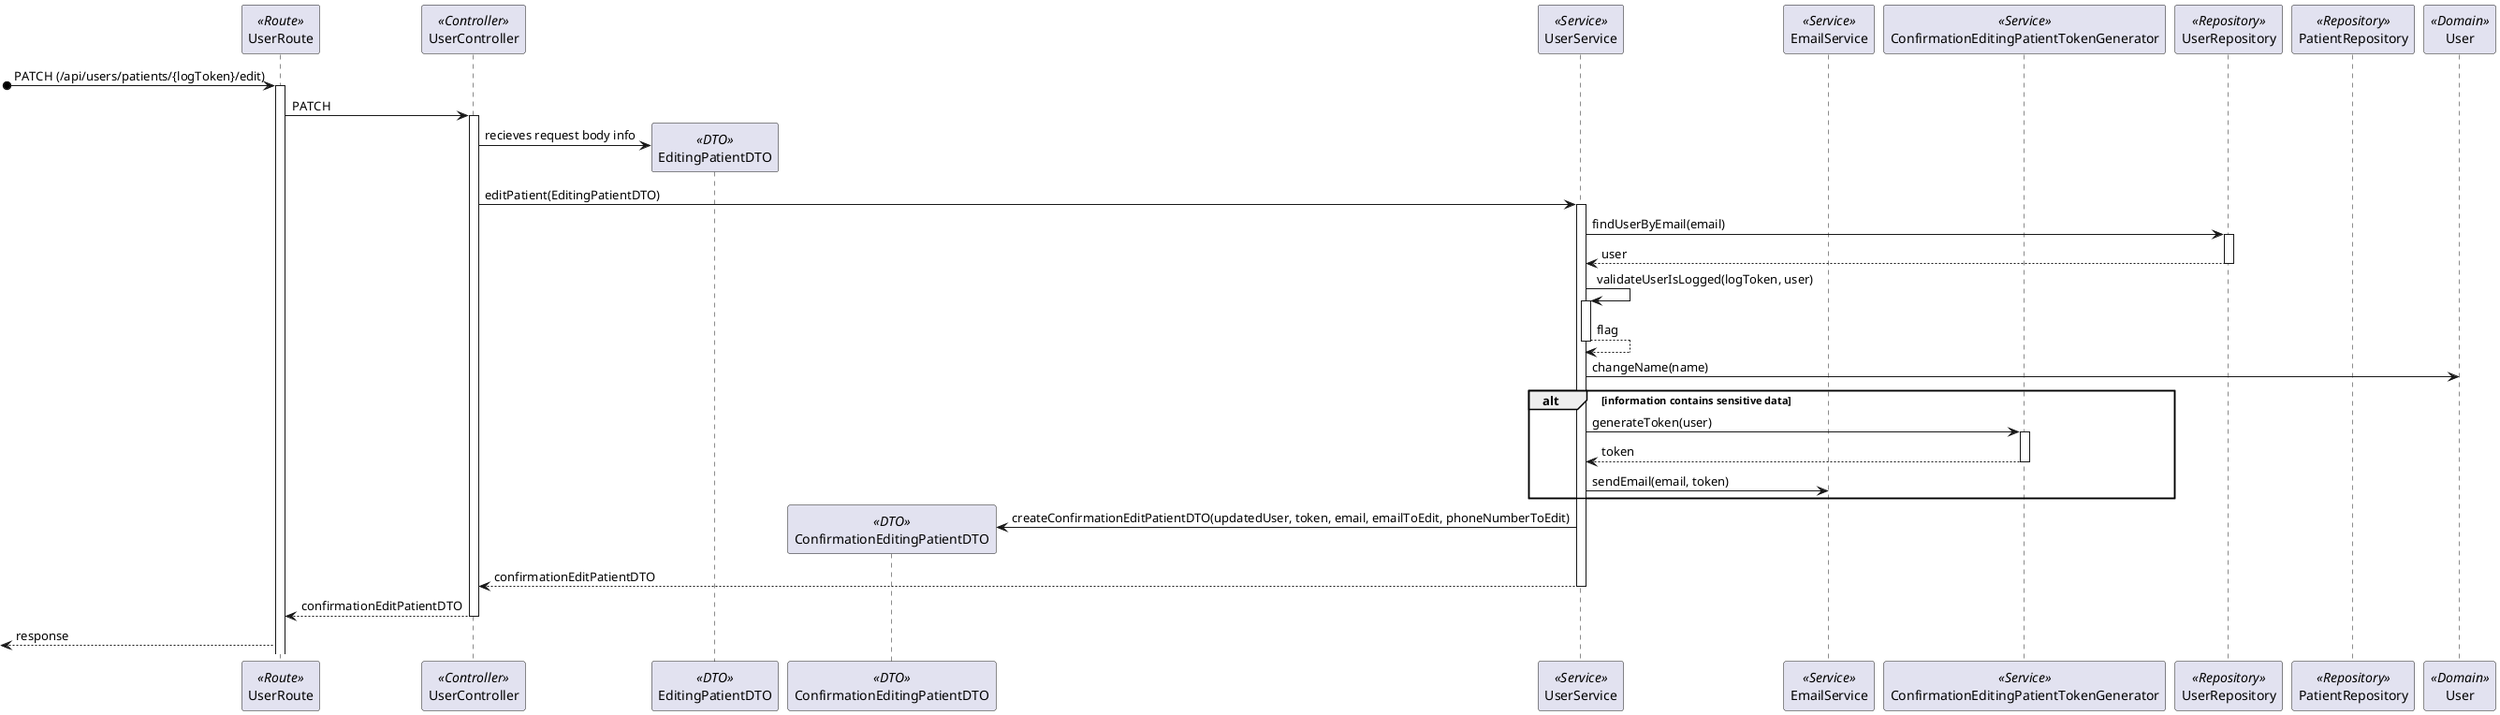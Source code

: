 ```plantuml
@startuml Process_View_Prior_Confirmation
participant UserRoute as Route <<Route>>
participant UserController as Controller <<Controller>>
participant EditingPatientDTO as DTO <<DTO>>
participant ConfirmationEditingPatientDTO as ConfirmationDTO <<DTO>>
participant UserService as Service <<Service>>
participant EmailService as EmailService <<Service>>
participant ConfirmationEditingPatientTokenGenerator as TokenGenerator <<Service>>
participant UserRepository as Repository <<Repository>>
participant PatientRepository as PatientRepository <<Repository>>
participant User as Domain <<Domain>>
[o-> Route: PATCH (/api/users/patients/{logToken}/edit)
activate Route
Route -> Controller : PATCH 
activate Controller
Controller -> DTO** : recieves request body info
Controller -> Service : editPatient(EditingPatientDTO)
activate Service
Service -> Repository : findUserByEmail(email)
activate Repository
return user
Service -> Service : validateUserIsLogged(logToken, user)
activate Service
return flag
Service -> Domain : changeName(name)
alt information contains sensitive data
Service -> TokenGenerator : generateToken(user)
activate TokenGenerator
return token
Service -> EmailService : sendEmail(email, token)
end
Service -> ConfirmationDTO** : createConfirmationEditPatientDTO(updatedUser, token, email, emailToEdit, phoneNumberToEdit)
return confirmationEditPatientDTO
return confirmationEditPatientDTO
<-- Route : response
@enduml
```